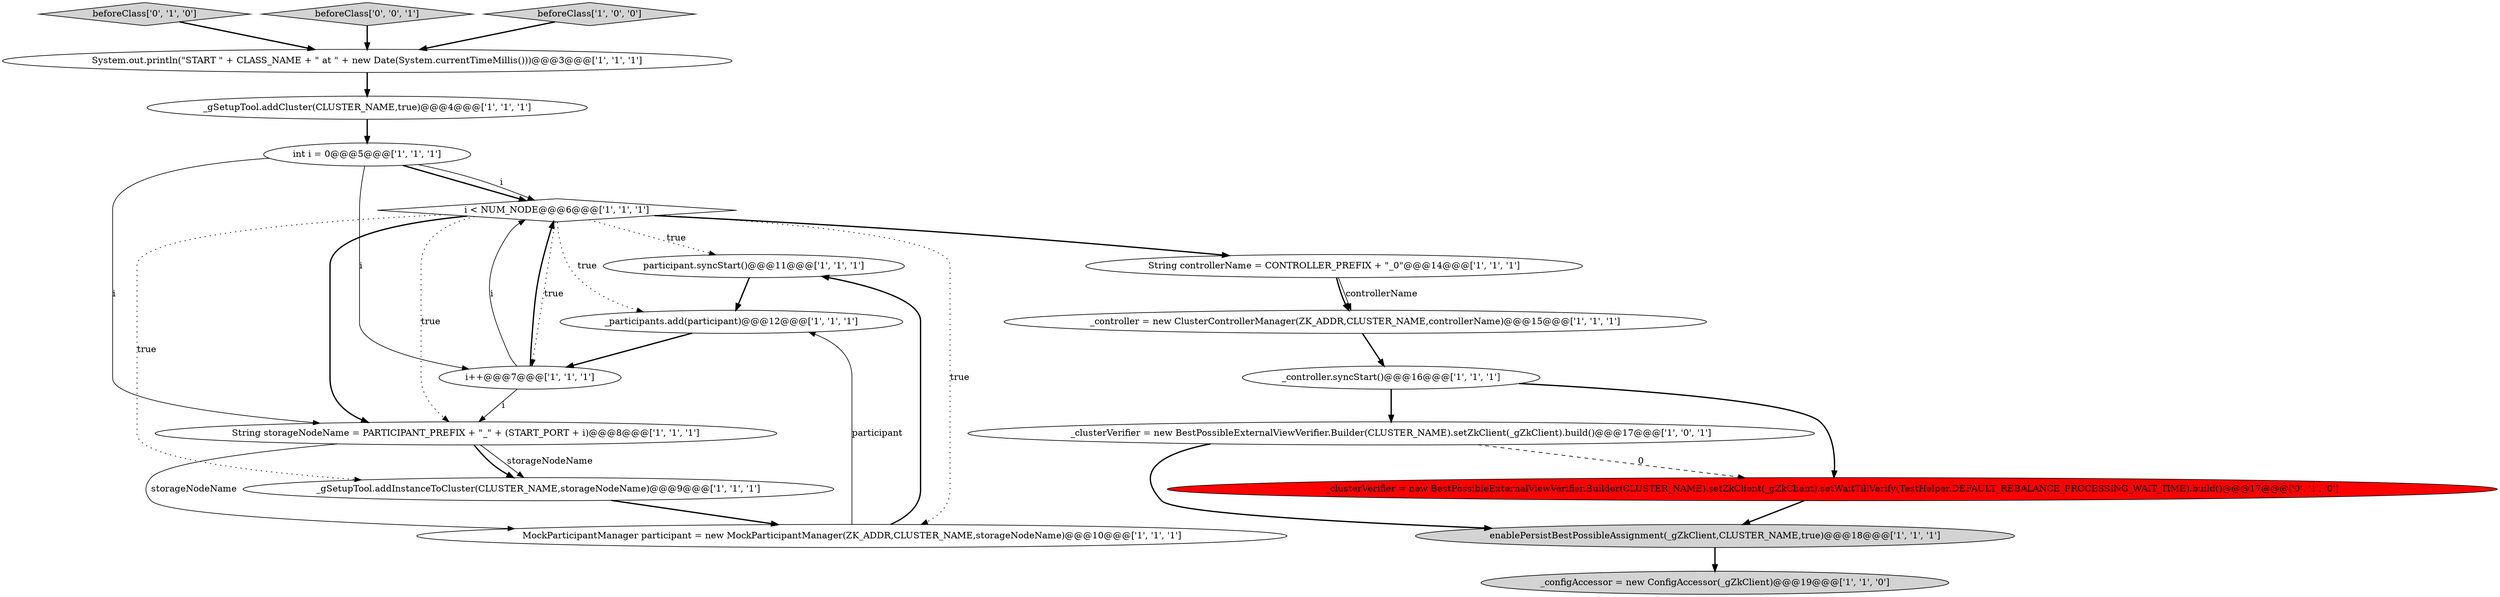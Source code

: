 digraph {
9 [style = filled, label = "String controllerName = CONTROLLER_PREFIX + \"_0\"@@@14@@@['1', '1', '1']", fillcolor = white, shape = ellipse image = "AAA0AAABBB1BBB"];
4 [style = filled, label = "participant.syncStart()@@@11@@@['1', '1', '1']", fillcolor = white, shape = ellipse image = "AAA0AAABBB1BBB"];
13 [style = filled, label = "_gSetupTool.addInstanceToCluster(CLUSTER_NAME,storageNodeName)@@@9@@@['1', '1', '1']", fillcolor = white, shape = ellipse image = "AAA0AAABBB1BBB"];
16 [style = filled, label = "i < NUM_NODE@@@6@@@['1', '1', '1']", fillcolor = white, shape = diamond image = "AAA0AAABBB1BBB"];
17 [style = filled, label = "beforeClass['0', '1', '0']", fillcolor = lightgray, shape = diamond image = "AAA0AAABBB2BBB"];
2 [style = filled, label = "i++@@@7@@@['1', '1', '1']", fillcolor = white, shape = ellipse image = "AAA0AAABBB1BBB"];
3 [style = filled, label = "enablePersistBestPossibleAssignment(_gZkClient,CLUSTER_NAME,true)@@@18@@@['1', '1', '1']", fillcolor = lightgray, shape = ellipse image = "AAA0AAABBB1BBB"];
19 [style = filled, label = "beforeClass['0', '0', '1']", fillcolor = lightgray, shape = diamond image = "AAA0AAABBB3BBB"];
15 [style = filled, label = "MockParticipantManager participant = new MockParticipantManager(ZK_ADDR,CLUSTER_NAME,storageNodeName)@@@10@@@['1', '1', '1']", fillcolor = white, shape = ellipse image = "AAA0AAABBB1BBB"];
6 [style = filled, label = "beforeClass['1', '0', '0']", fillcolor = lightgray, shape = diamond image = "AAA0AAABBB1BBB"];
11 [style = filled, label = "_controller = new ClusterControllerManager(ZK_ADDR,CLUSTER_NAME,controllerName)@@@15@@@['1', '1', '1']", fillcolor = white, shape = ellipse image = "AAA0AAABBB1BBB"];
14 [style = filled, label = "_clusterVerifier = new BestPossibleExternalViewVerifier.Builder(CLUSTER_NAME).setZkClient(_gZkClient).build()@@@17@@@['1', '0', '1']", fillcolor = white, shape = ellipse image = "AAA0AAABBB1BBB"];
18 [style = filled, label = "_clusterVerifier = new BestPossibleExternalViewVerifier.Builder(CLUSTER_NAME).setZkClient(_gZkClient).setWaitTillVerify(TestHelper.DEFAULT_REBALANCE_PROCESSING_WAIT_TIME).build()@@@17@@@['0', '1', '0']", fillcolor = red, shape = ellipse image = "AAA1AAABBB2BBB"];
0 [style = filled, label = "_configAccessor = new ConfigAccessor(_gZkClient)@@@19@@@['1', '1', '0']", fillcolor = lightgray, shape = ellipse image = "AAA0AAABBB1BBB"];
5 [style = filled, label = "_participants.add(participant)@@@12@@@['1', '1', '1']", fillcolor = white, shape = ellipse image = "AAA0AAABBB1BBB"];
7 [style = filled, label = "String storageNodeName = PARTICIPANT_PREFIX + \"_\" + (START_PORT + i)@@@8@@@['1', '1', '1']", fillcolor = white, shape = ellipse image = "AAA0AAABBB1BBB"];
8 [style = filled, label = "int i = 0@@@5@@@['1', '1', '1']", fillcolor = white, shape = ellipse image = "AAA0AAABBB1BBB"];
1 [style = filled, label = "System.out.println(\"START \" + CLASS_NAME + \" at \" + new Date(System.currentTimeMillis()))@@@3@@@['1', '1', '1']", fillcolor = white, shape = ellipse image = "AAA0AAABBB1BBB"];
12 [style = filled, label = "_controller.syncStart()@@@16@@@['1', '1', '1']", fillcolor = white, shape = ellipse image = "AAA0AAABBB1BBB"];
10 [style = filled, label = "_gSetupTool.addCluster(CLUSTER_NAME,true)@@@4@@@['1', '1', '1']", fillcolor = white, shape = ellipse image = "AAA0AAABBB1BBB"];
7->13 [style = bold, label=""];
14->3 [style = bold, label=""];
8->16 [style = bold, label=""];
18->3 [style = bold, label=""];
16->2 [style = dotted, label="true"];
9->11 [style = bold, label=""];
17->1 [style = bold, label=""];
8->16 [style = solid, label="i"];
16->13 [style = dotted, label="true"];
16->7 [style = bold, label=""];
11->12 [style = bold, label=""];
9->11 [style = solid, label="controllerName"];
16->4 [style = dotted, label="true"];
15->5 [style = solid, label="participant"];
3->0 [style = bold, label=""];
16->7 [style = dotted, label="true"];
6->1 [style = bold, label=""];
19->1 [style = bold, label=""];
5->2 [style = bold, label=""];
10->8 [style = bold, label=""];
2->7 [style = solid, label="i"];
12->14 [style = bold, label=""];
12->18 [style = bold, label=""];
15->4 [style = bold, label=""];
16->5 [style = dotted, label="true"];
7->13 [style = solid, label="storageNodeName"];
13->15 [style = bold, label=""];
14->18 [style = dashed, label="0"];
1->10 [style = bold, label=""];
8->7 [style = solid, label="i"];
4->5 [style = bold, label=""];
16->9 [style = bold, label=""];
2->16 [style = solid, label="i"];
8->2 [style = solid, label="i"];
7->15 [style = solid, label="storageNodeName"];
16->15 [style = dotted, label="true"];
2->16 [style = bold, label=""];
}

